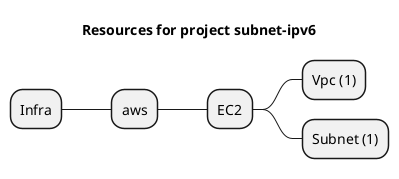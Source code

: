 @startmindmap
title Resources for project subnet-ipv6
skinparam monochrome true
+ Infra
++ aws
+++ EC2
++++ Vpc (1)
++++ Subnet (1)
@endmindmap